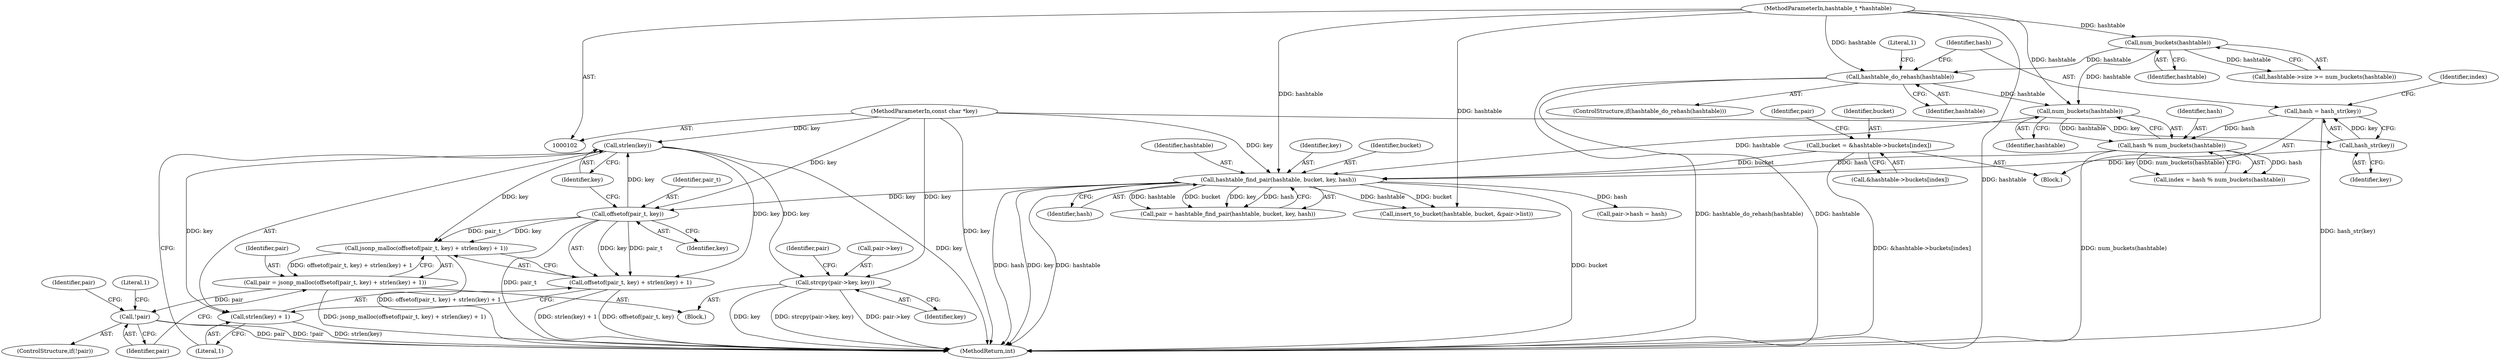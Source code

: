 digraph "1_jansson_8f80c2d83808150724d31793e6ade92749b1faa4_6@API" {
"1000172" [label="(Call,strlen(key))"];
"1000168" [label="(Call,offsetof(pair_t, key))"];
"1000145" [label="(Call,hashtable_find_pair(hashtable, bucket, key, hash))"];
"1000133" [label="(Call,num_buckets(hashtable))"];
"1000120" [label="(Call,hashtable_do_rehash(hashtable))"];
"1000117" [label="(Call,num_buckets(hashtable))"];
"1000103" [label="(MethodParameterIn,hashtable_t *hashtable)"];
"1000135" [label="(Call,bucket = &hashtable->buckets[index])"];
"1000127" [label="(Call,hash_str(key))"];
"1000104" [label="(MethodParameterIn,const char *key)"];
"1000131" [label="(Call,hash % num_buckets(hashtable))"];
"1000125" [label="(Call,hash = hash_str(key))"];
"1000166" [label="(Call,jsonp_malloc(offsetof(pair_t, key) + strlen(key) + 1))"];
"1000164" [label="(Call,pair = jsonp_malloc(offsetof(pair_t, key) + strlen(key) + 1))"];
"1000176" [label="(Call,!pair)"];
"1000167" [label="(Call,offsetof(pair_t, key) + strlen(key) + 1)"];
"1000171" [label="(Call,strlen(key) + 1)"];
"1000191" [label="(Call,strcpy(pair->key, key))"];
"1000173" [label="(Identifier,key)"];
"1000143" [label="(Call,pair = hashtable_find_pair(hashtable, bucket, key, hash))"];
"1000133" [label="(Call,num_buckets(hashtable))"];
"1000124" [label="(Literal,1)"];
"1000177" [label="(Identifier,pair)"];
"1000192" [label="(Call,pair->key)"];
"1000137" [label="(Call,&hashtable->buckets[index])"];
"1000128" [label="(Identifier,key)"];
"1000168" [label="(Call,offsetof(pair_t, key))"];
"1000134" [label="(Identifier,hashtable)"];
"1000118" [label="(Identifier,hashtable)"];
"1000195" [label="(Identifier,key)"];
"1000125" [label="(Call,hash = hash_str(key))"];
"1000166" [label="(Call,jsonp_malloc(offsetof(pair_t, key) + strlen(key) + 1))"];
"1000119" [label="(ControlStructure,if(hashtable_do_rehash(hashtable)))"];
"1000174" [label="(Literal,1)"];
"1000164" [label="(Call,pair = jsonp_malloc(offsetof(pair_t, key) + strlen(key) + 1))"];
"1000191" [label="(Call,strcpy(pair->key, key))"];
"1000120" [label="(Call,hashtable_do_rehash(hashtable))"];
"1000198" [label="(Identifier,pair)"];
"1000219" [label="(MethodReturn,int)"];
"1000145" [label="(Call,hashtable_find_pair(hashtable, bucket, key, hash))"];
"1000171" [label="(Call,strlen(key) + 1)"];
"1000129" [label="(Call,index = hash % num_buckets(hashtable))"];
"1000127" [label="(Call,hash_str(key))"];
"1000183" [label="(Identifier,pair)"];
"1000126" [label="(Identifier,hash)"];
"1000144" [label="(Identifier,pair)"];
"1000130" [label="(Identifier,index)"];
"1000117" [label="(Call,num_buckets(hashtable))"];
"1000176" [label="(Call,!pair)"];
"1000107" [label="(Block,)"];
"1000170" [label="(Identifier,key)"];
"1000103" [label="(MethodParameterIn,hashtable_t *hashtable)"];
"1000146" [label="(Identifier,hashtable)"];
"1000135" [label="(Call,bucket = &hashtable->buckets[index])"];
"1000121" [label="(Identifier,hashtable)"];
"1000206" [label="(Call,insert_to_bucket(hashtable, bucket, &pair->list))"];
"1000175" [label="(ControlStructure,if(!pair))"];
"1000148" [label="(Identifier,key)"];
"1000180" [label="(Literal,1)"];
"1000149" [label="(Identifier,hash)"];
"1000113" [label="(Call,hashtable->size >= num_buckets(hashtable))"];
"1000163" [label="(Block,)"];
"1000132" [label="(Identifier,hash)"];
"1000172" [label="(Call,strlen(key))"];
"1000147" [label="(Identifier,bucket)"];
"1000181" [label="(Call,pair->hash = hash)"];
"1000131" [label="(Call,hash % num_buckets(hashtable))"];
"1000167" [label="(Call,offsetof(pair_t, key) + strlen(key) + 1)"];
"1000104" [label="(MethodParameterIn,const char *key)"];
"1000169" [label="(Identifier,pair_t)"];
"1000165" [label="(Identifier,pair)"];
"1000136" [label="(Identifier,bucket)"];
"1000172" -> "1000171"  [label="AST: "];
"1000172" -> "1000173"  [label="CFG: "];
"1000173" -> "1000172"  [label="AST: "];
"1000174" -> "1000172"  [label="CFG: "];
"1000172" -> "1000219"  [label="DDG: key"];
"1000172" -> "1000166"  [label="DDG: key"];
"1000172" -> "1000167"  [label="DDG: key"];
"1000172" -> "1000171"  [label="DDG: key"];
"1000168" -> "1000172"  [label="DDG: key"];
"1000104" -> "1000172"  [label="DDG: key"];
"1000172" -> "1000191"  [label="DDG: key"];
"1000168" -> "1000167"  [label="AST: "];
"1000168" -> "1000170"  [label="CFG: "];
"1000169" -> "1000168"  [label="AST: "];
"1000170" -> "1000168"  [label="AST: "];
"1000173" -> "1000168"  [label="CFG: "];
"1000168" -> "1000219"  [label="DDG: pair_t"];
"1000168" -> "1000166"  [label="DDG: pair_t"];
"1000168" -> "1000166"  [label="DDG: key"];
"1000168" -> "1000167"  [label="DDG: pair_t"];
"1000168" -> "1000167"  [label="DDG: key"];
"1000145" -> "1000168"  [label="DDG: key"];
"1000104" -> "1000168"  [label="DDG: key"];
"1000145" -> "1000143"  [label="AST: "];
"1000145" -> "1000149"  [label="CFG: "];
"1000146" -> "1000145"  [label="AST: "];
"1000147" -> "1000145"  [label="AST: "];
"1000148" -> "1000145"  [label="AST: "];
"1000149" -> "1000145"  [label="AST: "];
"1000143" -> "1000145"  [label="CFG: "];
"1000145" -> "1000219"  [label="DDG: hash"];
"1000145" -> "1000219"  [label="DDG: key"];
"1000145" -> "1000219"  [label="DDG: hashtable"];
"1000145" -> "1000219"  [label="DDG: bucket"];
"1000145" -> "1000143"  [label="DDG: hashtable"];
"1000145" -> "1000143"  [label="DDG: bucket"];
"1000145" -> "1000143"  [label="DDG: key"];
"1000145" -> "1000143"  [label="DDG: hash"];
"1000133" -> "1000145"  [label="DDG: hashtable"];
"1000103" -> "1000145"  [label="DDG: hashtable"];
"1000135" -> "1000145"  [label="DDG: bucket"];
"1000127" -> "1000145"  [label="DDG: key"];
"1000104" -> "1000145"  [label="DDG: key"];
"1000131" -> "1000145"  [label="DDG: hash"];
"1000145" -> "1000181"  [label="DDG: hash"];
"1000145" -> "1000206"  [label="DDG: hashtable"];
"1000145" -> "1000206"  [label="DDG: bucket"];
"1000133" -> "1000131"  [label="AST: "];
"1000133" -> "1000134"  [label="CFG: "];
"1000134" -> "1000133"  [label="AST: "];
"1000131" -> "1000133"  [label="CFG: "];
"1000133" -> "1000131"  [label="DDG: hashtable"];
"1000120" -> "1000133"  [label="DDG: hashtable"];
"1000117" -> "1000133"  [label="DDG: hashtable"];
"1000103" -> "1000133"  [label="DDG: hashtable"];
"1000120" -> "1000119"  [label="AST: "];
"1000120" -> "1000121"  [label="CFG: "];
"1000121" -> "1000120"  [label="AST: "];
"1000124" -> "1000120"  [label="CFG: "];
"1000126" -> "1000120"  [label="CFG: "];
"1000120" -> "1000219"  [label="DDG: hashtable"];
"1000120" -> "1000219"  [label="DDG: hashtable_do_rehash(hashtable)"];
"1000117" -> "1000120"  [label="DDG: hashtable"];
"1000103" -> "1000120"  [label="DDG: hashtable"];
"1000117" -> "1000113"  [label="AST: "];
"1000117" -> "1000118"  [label="CFG: "];
"1000118" -> "1000117"  [label="AST: "];
"1000113" -> "1000117"  [label="CFG: "];
"1000117" -> "1000113"  [label="DDG: hashtable"];
"1000103" -> "1000117"  [label="DDG: hashtable"];
"1000103" -> "1000102"  [label="AST: "];
"1000103" -> "1000219"  [label="DDG: hashtable"];
"1000103" -> "1000206"  [label="DDG: hashtable"];
"1000135" -> "1000107"  [label="AST: "];
"1000135" -> "1000137"  [label="CFG: "];
"1000136" -> "1000135"  [label="AST: "];
"1000137" -> "1000135"  [label="AST: "];
"1000144" -> "1000135"  [label="CFG: "];
"1000135" -> "1000219"  [label="DDG: &hashtable->buckets[index]"];
"1000127" -> "1000125"  [label="AST: "];
"1000127" -> "1000128"  [label="CFG: "];
"1000128" -> "1000127"  [label="AST: "];
"1000125" -> "1000127"  [label="CFG: "];
"1000127" -> "1000125"  [label="DDG: key"];
"1000104" -> "1000127"  [label="DDG: key"];
"1000104" -> "1000102"  [label="AST: "];
"1000104" -> "1000219"  [label="DDG: key"];
"1000104" -> "1000191"  [label="DDG: key"];
"1000131" -> "1000129"  [label="AST: "];
"1000132" -> "1000131"  [label="AST: "];
"1000129" -> "1000131"  [label="CFG: "];
"1000131" -> "1000219"  [label="DDG: num_buckets(hashtable)"];
"1000131" -> "1000129"  [label="DDG: hash"];
"1000131" -> "1000129"  [label="DDG: num_buckets(hashtable)"];
"1000125" -> "1000131"  [label="DDG: hash"];
"1000125" -> "1000107"  [label="AST: "];
"1000126" -> "1000125"  [label="AST: "];
"1000130" -> "1000125"  [label="CFG: "];
"1000125" -> "1000219"  [label="DDG: hash_str(key)"];
"1000166" -> "1000164"  [label="AST: "];
"1000166" -> "1000167"  [label="CFG: "];
"1000167" -> "1000166"  [label="AST: "];
"1000164" -> "1000166"  [label="CFG: "];
"1000166" -> "1000219"  [label="DDG: offsetof(pair_t, key) + strlen(key) + 1"];
"1000166" -> "1000164"  [label="DDG: offsetof(pair_t, key) + strlen(key) + 1"];
"1000164" -> "1000163"  [label="AST: "];
"1000165" -> "1000164"  [label="AST: "];
"1000177" -> "1000164"  [label="CFG: "];
"1000164" -> "1000219"  [label="DDG: jsonp_malloc(offsetof(pair_t, key) + strlen(key) + 1)"];
"1000164" -> "1000176"  [label="DDG: pair"];
"1000176" -> "1000175"  [label="AST: "];
"1000176" -> "1000177"  [label="CFG: "];
"1000177" -> "1000176"  [label="AST: "];
"1000180" -> "1000176"  [label="CFG: "];
"1000183" -> "1000176"  [label="CFG: "];
"1000176" -> "1000219"  [label="DDG: pair"];
"1000176" -> "1000219"  [label="DDG: !pair"];
"1000167" -> "1000171"  [label="CFG: "];
"1000171" -> "1000167"  [label="AST: "];
"1000167" -> "1000219"  [label="DDG: offsetof(pair_t, key)"];
"1000167" -> "1000219"  [label="DDG: strlen(key) + 1"];
"1000171" -> "1000174"  [label="CFG: "];
"1000174" -> "1000171"  [label="AST: "];
"1000171" -> "1000219"  [label="DDG: strlen(key)"];
"1000191" -> "1000163"  [label="AST: "];
"1000191" -> "1000195"  [label="CFG: "];
"1000192" -> "1000191"  [label="AST: "];
"1000195" -> "1000191"  [label="AST: "];
"1000198" -> "1000191"  [label="CFG: "];
"1000191" -> "1000219"  [label="DDG: key"];
"1000191" -> "1000219"  [label="DDG: strcpy(pair->key, key)"];
"1000191" -> "1000219"  [label="DDG: pair->key"];
}
